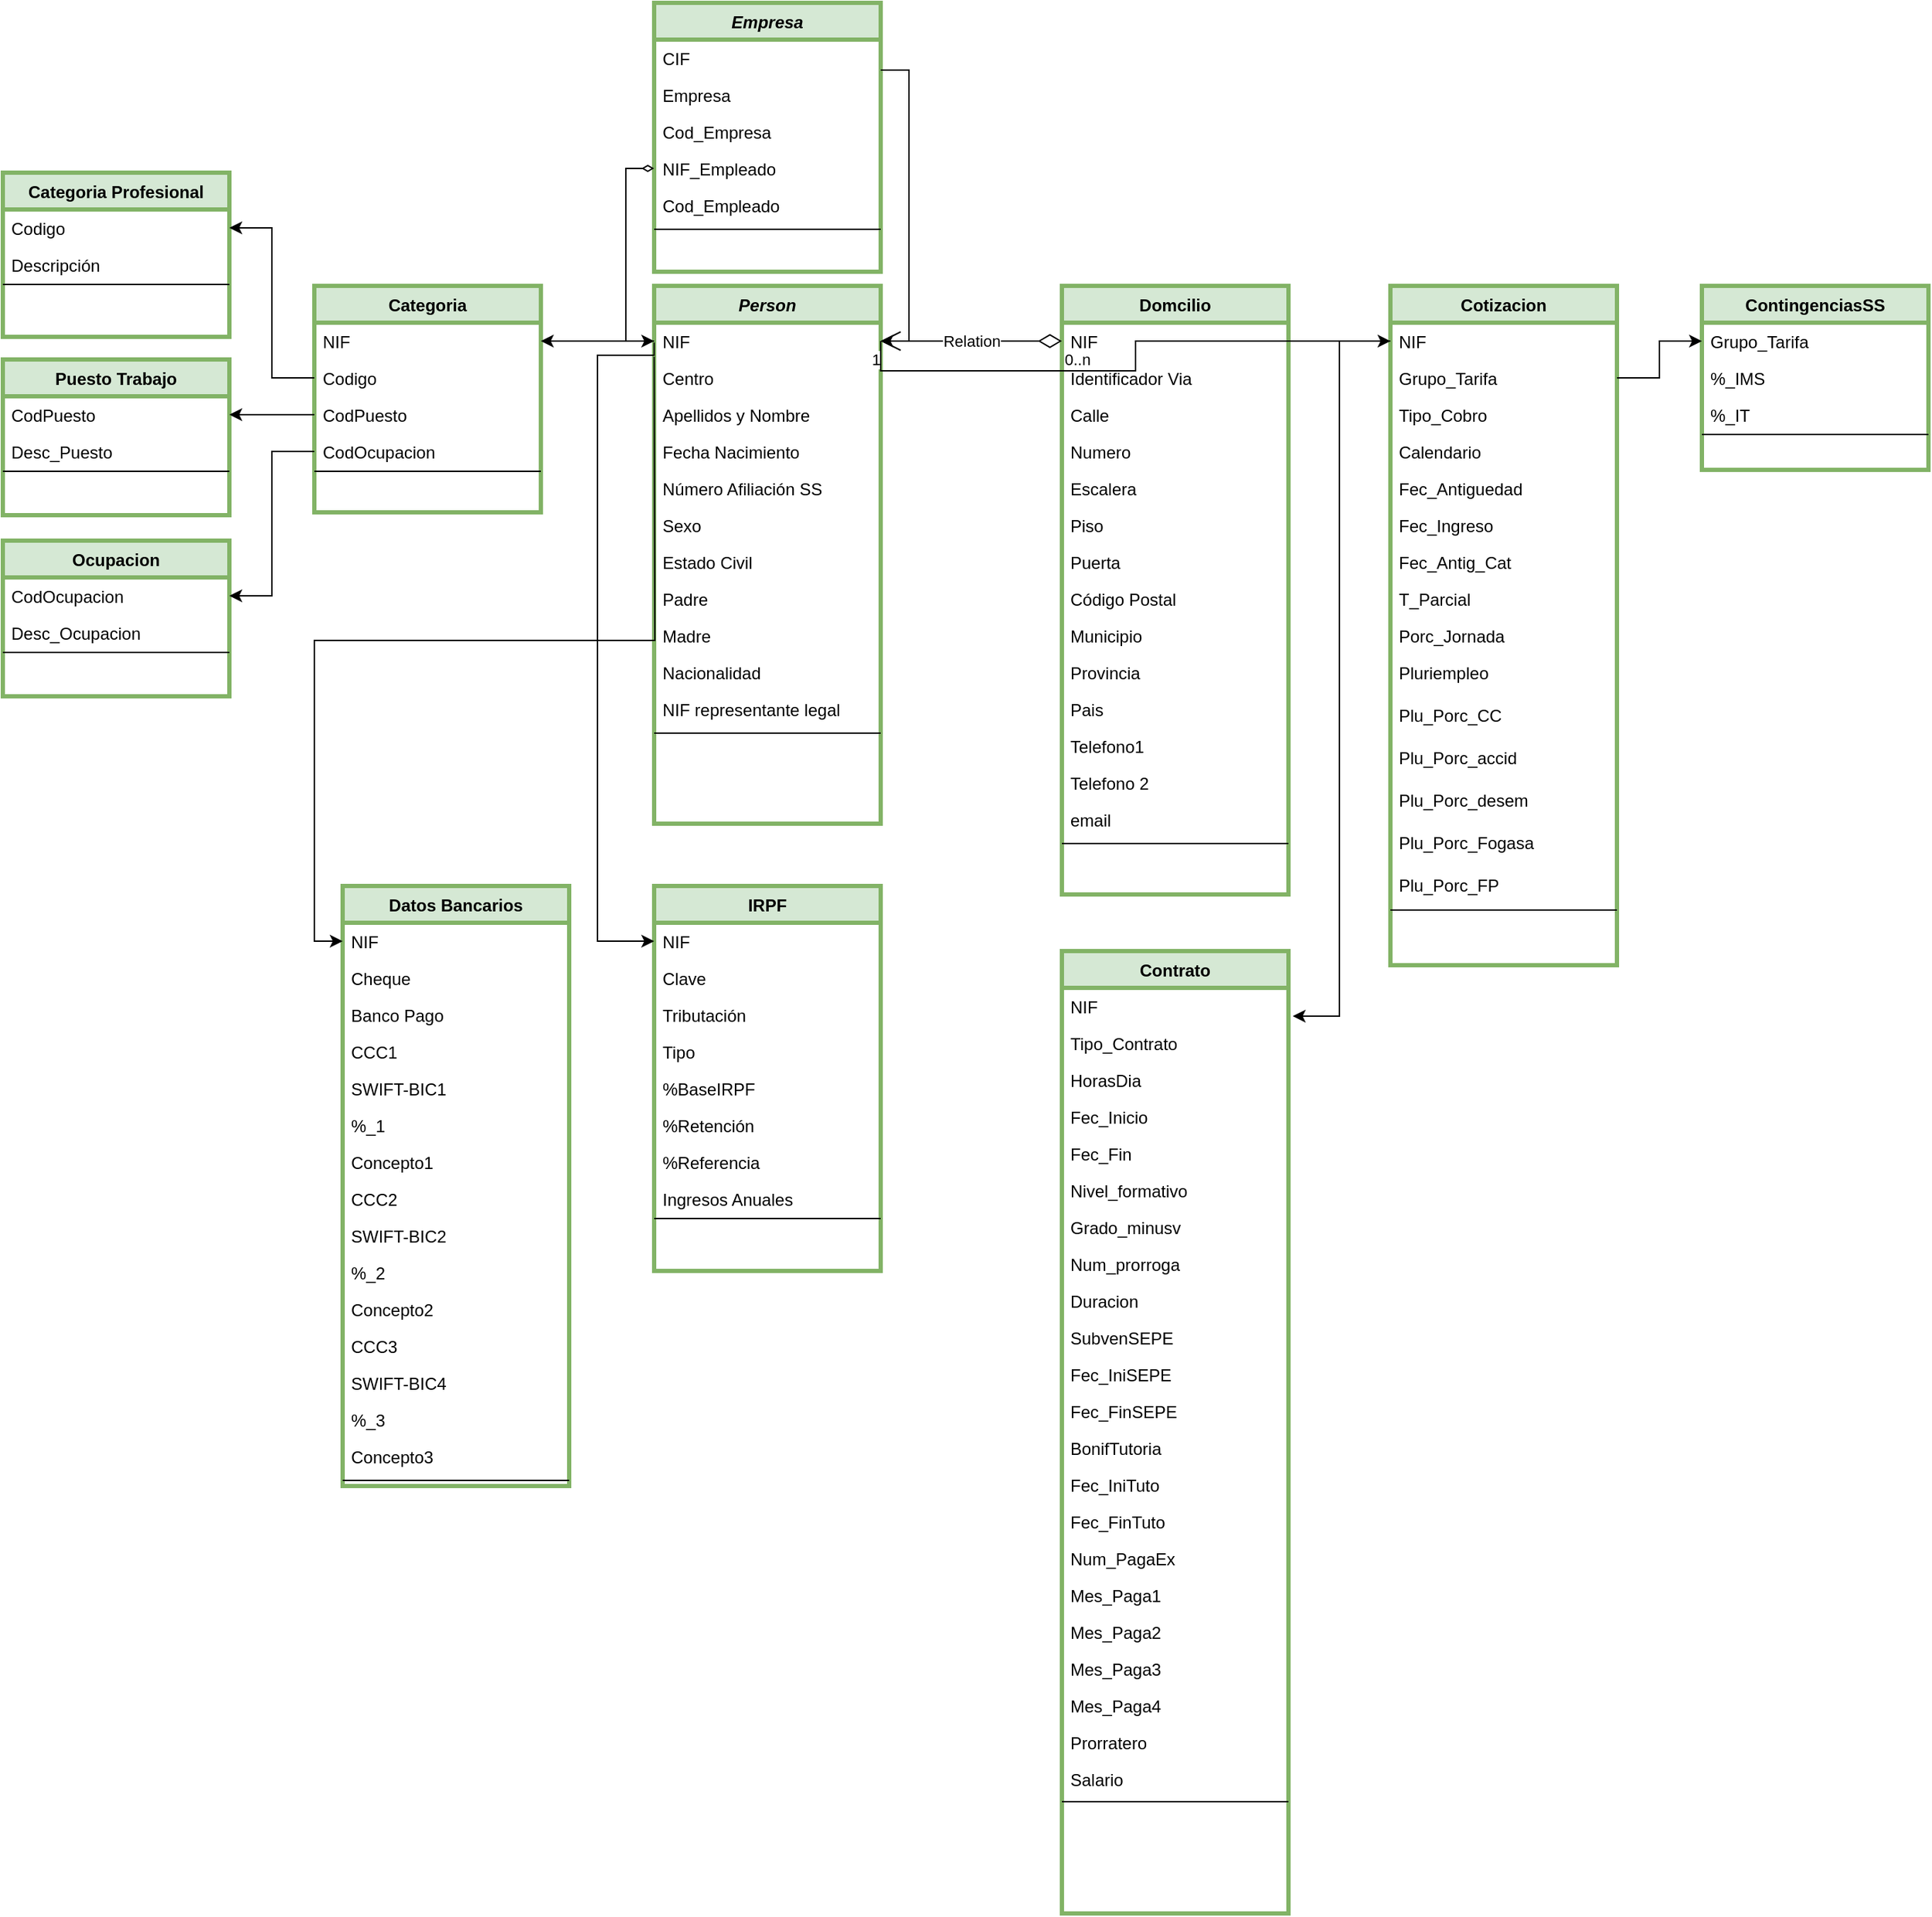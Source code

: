 <mxfile version="16.5.1" type="device"><diagram id="C5RBs43oDa-KdzZeNtuy" name="Page-1"><mxGraphModel dx="1929" dy="2034" grid="1" gridSize="10" guides="1" tooltips="1" connect="1" arrows="1" fold="1" page="1" pageScale="1" pageWidth="827" pageHeight="1169" math="0" shadow="0"><root><mxCell id="WIyWlLk6GJQsqaUBKTNV-0"/><mxCell id="WIyWlLk6GJQsqaUBKTNV-1" parent="WIyWlLk6GJQsqaUBKTNV-0"/><mxCell id="zkfFHV4jXpPFQw0GAbJ--0" value="Person" style="swimlane;fontStyle=3;align=center;verticalAlign=top;childLayout=stackLayout;horizontal=1;startSize=26;horizontalStack=0;resizeParent=1;resizeLast=0;collapsible=1;marginBottom=0;rounded=0;shadow=0;strokeWidth=3;fillColor=#d5e8d4;strokeColor=#82b366;" parent="WIyWlLk6GJQsqaUBKTNV-1" vertex="1"><mxGeometry x="220" y="120" width="160" height="380" as="geometry"><mxRectangle x="230" y="140" width="160" height="26" as="alternateBounds"/></mxGeometry></mxCell><mxCell id="zkfFHV4jXpPFQw0GAbJ--1" value="NIF" style="text;align=left;verticalAlign=top;spacingLeft=4;spacingRight=4;overflow=hidden;rotatable=0;points=[[0,0.5],[1,0.5]];portConstraint=eastwest;" parent="zkfFHV4jXpPFQw0GAbJ--0" vertex="1"><mxGeometry y="26" width="160" height="26" as="geometry"/></mxCell><mxCell id="zkfFHV4jXpPFQw0GAbJ--2" value="Centro" style="text;align=left;verticalAlign=top;spacingLeft=4;spacingRight=4;overflow=hidden;rotatable=0;points=[[0,0.5],[1,0.5]];portConstraint=eastwest;rounded=0;shadow=0;html=0;" parent="zkfFHV4jXpPFQw0GAbJ--0" vertex="1"><mxGeometry y="52" width="160" height="26" as="geometry"/></mxCell><mxCell id="zkfFHV4jXpPFQw0GAbJ--3" value="Apellidos y Nombre" style="text;align=left;verticalAlign=top;spacingLeft=4;spacingRight=4;overflow=hidden;rotatable=0;points=[[0,0.5],[1,0.5]];portConstraint=eastwest;rounded=0;shadow=0;html=0;" parent="zkfFHV4jXpPFQw0GAbJ--0" vertex="1"><mxGeometry y="78" width="160" height="26" as="geometry"/></mxCell><mxCell id="wiZQym8IRoF6uWYCoSFJ-3" value="Fecha Nacimiento" style="text;align=left;verticalAlign=top;spacingLeft=4;spacingRight=4;overflow=hidden;rotatable=0;points=[[0,0.5],[1,0.5]];portConstraint=eastwest;rounded=0;shadow=0;html=0;" parent="zkfFHV4jXpPFQw0GAbJ--0" vertex="1"><mxGeometry y="104" width="160" height="26" as="geometry"/></mxCell><mxCell id="wiZQym8IRoF6uWYCoSFJ-2" value="Número Afiliación SS" style="text;align=left;verticalAlign=top;spacingLeft=4;spacingRight=4;overflow=hidden;rotatable=0;points=[[0,0.5],[1,0.5]];portConstraint=eastwest;rounded=0;shadow=0;html=0;" parent="zkfFHV4jXpPFQw0GAbJ--0" vertex="1"><mxGeometry y="130" width="160" height="26" as="geometry"/></mxCell><mxCell id="wiZQym8IRoF6uWYCoSFJ-1" value="Sexo" style="text;align=left;verticalAlign=top;spacingLeft=4;spacingRight=4;overflow=hidden;rotatable=0;points=[[0,0.5],[1,0.5]];portConstraint=eastwest;" parent="zkfFHV4jXpPFQw0GAbJ--0" vertex="1"><mxGeometry y="156" width="160" height="26" as="geometry"/></mxCell><mxCell id="wiZQym8IRoF6uWYCoSFJ-0" value="Estado Civil" style="text;align=left;verticalAlign=top;spacingLeft=4;spacingRight=4;overflow=hidden;rotatable=0;points=[[0,0.5],[1,0.5]];portConstraint=eastwest;" parent="zkfFHV4jXpPFQw0GAbJ--0" vertex="1"><mxGeometry y="182" width="160" height="26" as="geometry"/></mxCell><mxCell id="zkfFHV4jXpPFQw0GAbJ--5" value="Padre" style="text;align=left;verticalAlign=top;spacingLeft=4;spacingRight=4;overflow=hidden;rotatable=0;points=[[0,0.5],[1,0.5]];portConstraint=eastwest;" parent="zkfFHV4jXpPFQw0GAbJ--0" vertex="1"><mxGeometry y="208" width="160" height="26" as="geometry"/></mxCell><mxCell id="wiZQym8IRoF6uWYCoSFJ-4" value="Madre" style="text;align=left;verticalAlign=top;spacingLeft=4;spacingRight=4;overflow=hidden;rotatable=0;points=[[0,0.5],[1,0.5]];portConstraint=eastwest;" parent="zkfFHV4jXpPFQw0GAbJ--0" vertex="1"><mxGeometry y="234" width="160" height="26" as="geometry"/></mxCell><mxCell id="wiZQym8IRoF6uWYCoSFJ-5" value="Nacionalidad" style="text;align=left;verticalAlign=top;spacingLeft=4;spacingRight=4;overflow=hidden;rotatable=0;points=[[0,0.5],[1,0.5]];portConstraint=eastwest;" parent="zkfFHV4jXpPFQw0GAbJ--0" vertex="1"><mxGeometry y="260" width="160" height="26" as="geometry"/></mxCell><mxCell id="wiZQym8IRoF6uWYCoSFJ-6" value="NIF representante legal" style="text;align=left;verticalAlign=top;spacingLeft=4;spacingRight=4;overflow=hidden;rotatable=0;points=[[0,0.5],[1,0.5]];portConstraint=eastwest;" parent="zkfFHV4jXpPFQw0GAbJ--0" vertex="1"><mxGeometry y="286" width="160" height="26" as="geometry"/></mxCell><mxCell id="zkfFHV4jXpPFQw0GAbJ--4" value="" style="line;html=1;strokeWidth=1;align=left;verticalAlign=bottom;spacingTop=-1;spacingLeft=3;spacingRight=3;rotatable=0;labelPosition=right;points=[];portConstraint=eastwest;labelBackgroundColor=default;flipV=0;flipH=0;" parent="zkfFHV4jXpPFQw0GAbJ--0" vertex="1"><mxGeometry y="312" width="160" height="8" as="geometry"/></mxCell><mxCell id="zkfFHV4jXpPFQw0GAbJ--6" value="Datos Bancarios" style="swimlane;fontStyle=1;align=center;verticalAlign=top;childLayout=stackLayout;horizontal=1;startSize=26;horizontalStack=0;resizeParent=1;resizeLast=0;collapsible=1;marginBottom=0;rounded=0;shadow=0;strokeWidth=3;fillColor=#d5e8d4;strokeColor=#82b366;" parent="WIyWlLk6GJQsqaUBKTNV-1" vertex="1"><mxGeometry y="544" width="160" height="424" as="geometry"><mxRectangle x="130" y="380" width="160" height="26" as="alternateBounds"/></mxGeometry></mxCell><mxCell id="zkfFHV4jXpPFQw0GAbJ--7" value="NIF" style="text;align=left;verticalAlign=top;spacingLeft=4;spacingRight=4;overflow=hidden;rotatable=0;points=[[0,0.5],[1,0.5]];portConstraint=eastwest;" parent="zkfFHV4jXpPFQw0GAbJ--6" vertex="1"><mxGeometry y="26" width="160" height="26" as="geometry"/></mxCell><mxCell id="wiZQym8IRoF6uWYCoSFJ-21" value="Cheque" style="text;align=left;verticalAlign=top;spacingLeft=4;spacingRight=4;overflow=hidden;rotatable=0;points=[[0,0.5],[1,0.5]];portConstraint=eastwest;rounded=0;shadow=0;html=0;" parent="zkfFHV4jXpPFQw0GAbJ--6" vertex="1"><mxGeometry y="52" width="160" height="26" as="geometry"/></mxCell><mxCell id="wiZQym8IRoF6uWYCoSFJ-24" value="Banco Pago" style="text;align=left;verticalAlign=top;spacingLeft=4;spacingRight=4;overflow=hidden;rotatable=0;points=[[0,0.5],[1,0.5]];portConstraint=eastwest;rounded=0;shadow=0;html=0;" parent="zkfFHV4jXpPFQw0GAbJ--6" vertex="1"><mxGeometry y="78" width="160" height="26" as="geometry"/></mxCell><mxCell id="wiZQym8IRoF6uWYCoSFJ-23" value="CCC1" style="text;align=left;verticalAlign=top;spacingLeft=4;spacingRight=4;overflow=hidden;rotatable=0;points=[[0,0.5],[1,0.5]];portConstraint=eastwest;rounded=0;shadow=0;html=0;" parent="zkfFHV4jXpPFQw0GAbJ--6" vertex="1"><mxGeometry y="104" width="160" height="26" as="geometry"/></mxCell><mxCell id="5j0ex6JZNGX5vcFCCerL-10" value="SWIFT-BIC1" style="text;align=left;verticalAlign=top;spacingLeft=4;spacingRight=4;overflow=hidden;rotatable=0;points=[[0,0.5],[1,0.5]];portConstraint=eastwest;rounded=0;shadow=0;html=0;" parent="zkfFHV4jXpPFQw0GAbJ--6" vertex="1"><mxGeometry y="130" width="160" height="26" as="geometry"/></mxCell><mxCell id="wiZQym8IRoF6uWYCoSFJ-29" value="%_1" style="text;align=left;verticalAlign=top;spacingLeft=4;spacingRight=4;overflow=hidden;rotatable=0;points=[[0,0.5],[1,0.5]];portConstraint=eastwest;rounded=0;shadow=0;html=0;" parent="zkfFHV4jXpPFQw0GAbJ--6" vertex="1"><mxGeometry y="156" width="160" height="26" as="geometry"/></mxCell><mxCell id="wiZQym8IRoF6uWYCoSFJ-22" value="Concepto1" style="text;align=left;verticalAlign=top;spacingLeft=4;spacingRight=4;overflow=hidden;rotatable=0;points=[[0,0.5],[1,0.5]];portConstraint=eastwest;rounded=0;shadow=0;html=0;" parent="zkfFHV4jXpPFQw0GAbJ--6" vertex="1"><mxGeometry y="182" width="160" height="26" as="geometry"/></mxCell><mxCell id="wiZQym8IRoF6uWYCoSFJ-25" value="CCC2" style="text;align=left;verticalAlign=top;spacingLeft=4;spacingRight=4;overflow=hidden;rotatable=0;points=[[0,0.5],[1,0.5]];portConstraint=eastwest;rounded=0;shadow=0;html=0;" parent="zkfFHV4jXpPFQw0GAbJ--6" vertex="1"><mxGeometry y="208" width="160" height="26" as="geometry"/></mxCell><mxCell id="5j0ex6JZNGX5vcFCCerL-11" value="SWIFT-BIC2" style="text;align=left;verticalAlign=top;spacingLeft=4;spacingRight=4;overflow=hidden;rotatable=0;points=[[0,0.5],[1,0.5]];portConstraint=eastwest;rounded=0;shadow=0;html=0;" parent="zkfFHV4jXpPFQw0GAbJ--6" vertex="1"><mxGeometry y="234" width="160" height="26" as="geometry"/></mxCell><mxCell id="wiZQym8IRoF6uWYCoSFJ-30" value="%_2" style="text;align=left;verticalAlign=top;spacingLeft=4;spacingRight=4;overflow=hidden;rotatable=0;points=[[0,0.5],[1,0.5]];portConstraint=eastwest;rounded=0;shadow=0;html=0;" parent="zkfFHV4jXpPFQw0GAbJ--6" vertex="1"><mxGeometry y="260" width="160" height="26" as="geometry"/></mxCell><mxCell id="wiZQym8IRoF6uWYCoSFJ-27" value="Concepto2" style="text;align=left;verticalAlign=top;spacingLeft=4;spacingRight=4;overflow=hidden;rotatable=0;points=[[0,0.5],[1,0.5]];portConstraint=eastwest;rounded=0;shadow=0;html=0;" parent="zkfFHV4jXpPFQw0GAbJ--6" vertex="1"><mxGeometry y="286" width="160" height="26" as="geometry"/></mxCell><mxCell id="wiZQym8IRoF6uWYCoSFJ-26" value="CCC3" style="text;align=left;verticalAlign=top;spacingLeft=4;spacingRight=4;overflow=hidden;rotatable=0;points=[[0,0.5],[1,0.5]];portConstraint=eastwest;rounded=0;shadow=0;html=0;" parent="zkfFHV4jXpPFQw0GAbJ--6" vertex="1"><mxGeometry y="312" width="160" height="26" as="geometry"/></mxCell><mxCell id="5j0ex6JZNGX5vcFCCerL-12" value="SWIFT-BIC4" style="text;align=left;verticalAlign=top;spacingLeft=4;spacingRight=4;overflow=hidden;rotatable=0;points=[[0,0.5],[1,0.5]];portConstraint=eastwest;rounded=0;shadow=0;html=0;" parent="zkfFHV4jXpPFQw0GAbJ--6" vertex="1"><mxGeometry y="338" width="160" height="26" as="geometry"/></mxCell><mxCell id="wiZQym8IRoF6uWYCoSFJ-31" value="%_3" style="text;align=left;verticalAlign=top;spacingLeft=4;spacingRight=4;overflow=hidden;rotatable=0;points=[[0,0.5],[1,0.5]];portConstraint=eastwest;rounded=0;shadow=0;html=0;" parent="zkfFHV4jXpPFQw0GAbJ--6" vertex="1"><mxGeometry y="364" width="160" height="26" as="geometry"/></mxCell><mxCell id="zkfFHV4jXpPFQw0GAbJ--8" value="Concepto3" style="text;align=left;verticalAlign=top;spacingLeft=4;spacingRight=4;overflow=hidden;rotatable=0;points=[[0,0.5],[1,0.5]];portConstraint=eastwest;rounded=0;shadow=0;html=0;" parent="zkfFHV4jXpPFQw0GAbJ--6" vertex="1"><mxGeometry y="390" width="160" height="26" as="geometry"/></mxCell><mxCell id="zkfFHV4jXpPFQw0GAbJ--9" value="" style="line;html=1;strokeWidth=1;align=left;verticalAlign=middle;spacingTop=-1;spacingLeft=3;spacingRight=3;rotatable=0;labelPosition=right;points=[];portConstraint=eastwest;" parent="zkfFHV4jXpPFQw0GAbJ--6" vertex="1"><mxGeometry y="416" width="160" height="8" as="geometry"/></mxCell><mxCell id="zkfFHV4jXpPFQw0GAbJ--12" value="" style="endArrow=block;endSize=10;endFill=0;shadow=0;strokeWidth=1;rounded=0;edgeStyle=elbowEdgeStyle;elbow=vertical;" parent="WIyWlLk6GJQsqaUBKTNV-1" target="zkfFHV4jXpPFQw0GAbJ--0" edge="1"><mxGeometry width="160" relative="1" as="geometry"><mxPoint x="220" y="170" as="sourcePoint"/><mxPoint x="200" y="203" as="targetPoint"/></mxGeometry></mxCell><mxCell id="zkfFHV4jXpPFQw0GAbJ--13" value="IRPF" style="swimlane;fontStyle=1;align=center;verticalAlign=top;childLayout=stackLayout;horizontal=1;startSize=26;horizontalStack=0;resizeParent=1;resizeLast=0;collapsible=1;marginBottom=0;rounded=0;shadow=0;strokeWidth=3;fillColor=#d5e8d4;strokeColor=#82b366;" parent="WIyWlLk6GJQsqaUBKTNV-1" vertex="1"><mxGeometry x="220" y="544" width="160" height="272" as="geometry"><mxRectangle x="340" y="380" width="170" height="26" as="alternateBounds"/></mxGeometry></mxCell><mxCell id="zkfFHV4jXpPFQw0GAbJ--14" value="NIF&#10;" style="text;align=left;verticalAlign=top;spacingLeft=4;spacingRight=4;overflow=hidden;rotatable=0;points=[[0,0.5],[1,0.5]];portConstraint=eastwest;" parent="zkfFHV4jXpPFQw0GAbJ--13" vertex="1"><mxGeometry y="26" width="160" height="26" as="geometry"/></mxCell><mxCell id="wiZQym8IRoF6uWYCoSFJ-35" value="Clave" style="text;align=left;verticalAlign=top;spacingLeft=4;spacingRight=4;overflow=hidden;rotatable=0;points=[[0,0.5],[1,0.5]];portConstraint=eastwest;" parent="zkfFHV4jXpPFQw0GAbJ--13" vertex="1"><mxGeometry y="52" width="160" height="26" as="geometry"/></mxCell><mxCell id="wiZQym8IRoF6uWYCoSFJ-34" value="Tributación" style="text;align=left;verticalAlign=top;spacingLeft=4;spacingRight=4;overflow=hidden;rotatable=0;points=[[0,0.5],[1,0.5]];portConstraint=eastwest;" parent="zkfFHV4jXpPFQw0GAbJ--13" vertex="1"><mxGeometry y="78" width="160" height="26" as="geometry"/></mxCell><mxCell id="wiZQym8IRoF6uWYCoSFJ-33" value="Tipo" style="text;align=left;verticalAlign=top;spacingLeft=4;spacingRight=4;overflow=hidden;rotatable=0;points=[[0,0.5],[1,0.5]];portConstraint=eastwest;" parent="zkfFHV4jXpPFQw0GAbJ--13" vertex="1"><mxGeometry y="104" width="160" height="26" as="geometry"/></mxCell><mxCell id="wiZQym8IRoF6uWYCoSFJ-32" value="%BaseIRPF" style="text;align=left;verticalAlign=top;spacingLeft=4;spacingRight=4;overflow=hidden;rotatable=0;points=[[0,0.5],[1,0.5]];portConstraint=eastwest;" parent="zkfFHV4jXpPFQw0GAbJ--13" vertex="1"><mxGeometry y="130" width="160" height="26" as="geometry"/></mxCell><mxCell id="wiZQym8IRoF6uWYCoSFJ-36" value="%Retención" style="text;align=left;verticalAlign=top;spacingLeft=4;spacingRight=4;overflow=hidden;rotatable=0;points=[[0,0.5],[1,0.5]];portConstraint=eastwest;" parent="zkfFHV4jXpPFQw0GAbJ--13" vertex="1"><mxGeometry y="156" width="160" height="26" as="geometry"/></mxCell><mxCell id="wiZQym8IRoF6uWYCoSFJ-37" value="%Referencia" style="text;align=left;verticalAlign=top;spacingLeft=4;spacingRight=4;overflow=hidden;rotatable=0;points=[[0,0.5],[1,0.5]];portConstraint=eastwest;" parent="zkfFHV4jXpPFQw0GAbJ--13" vertex="1"><mxGeometry y="182" width="160" height="26" as="geometry"/></mxCell><mxCell id="wiZQym8IRoF6uWYCoSFJ-38" value="Ingresos Anuales" style="text;align=left;verticalAlign=top;spacingLeft=4;spacingRight=4;overflow=hidden;rotatable=0;points=[[0,0.5],[1,0.5]];portConstraint=eastwest;" parent="zkfFHV4jXpPFQw0GAbJ--13" vertex="1"><mxGeometry y="208" width="160" height="26" as="geometry"/></mxCell><mxCell id="zkfFHV4jXpPFQw0GAbJ--15" value="" style="line;html=1;strokeWidth=1;align=left;verticalAlign=middle;spacingTop=-1;spacingLeft=3;spacingRight=3;rotatable=0;labelPosition=right;points=[];portConstraint=eastwest;" parent="zkfFHV4jXpPFQw0GAbJ--13" vertex="1"><mxGeometry y="234" width="160" height="2" as="geometry"/></mxCell><mxCell id="zkfFHV4jXpPFQw0GAbJ--17" value="Domcilio" style="swimlane;fontStyle=1;align=center;verticalAlign=top;childLayout=stackLayout;horizontal=1;startSize=26;horizontalStack=0;resizeParent=1;resizeLast=0;collapsible=1;marginBottom=0;rounded=0;shadow=0;strokeWidth=3;fillColor=#d5e8d4;strokeColor=#82b366;" parent="WIyWlLk6GJQsqaUBKTNV-1" vertex="1"><mxGeometry x="508" y="120" width="160" height="430" as="geometry"><mxRectangle x="550" y="140" width="160" height="26" as="alternateBounds"/></mxGeometry></mxCell><mxCell id="zkfFHV4jXpPFQw0GAbJ--19" value="NIF" style="text;align=left;verticalAlign=top;spacingLeft=4;spacingRight=4;overflow=hidden;rotatable=0;points=[[0,0.5],[1,0.5]];portConstraint=eastwest;rounded=0;shadow=0;html=0;" parent="zkfFHV4jXpPFQw0GAbJ--17" vertex="1"><mxGeometry y="26" width="160" height="26" as="geometry"/></mxCell><mxCell id="zkfFHV4jXpPFQw0GAbJ--20" value="Identificador Via" style="text;align=left;verticalAlign=top;spacingLeft=4;spacingRight=4;overflow=hidden;rotatable=0;points=[[0,0.5],[1,0.5]];portConstraint=eastwest;rounded=0;shadow=0;html=0;" parent="zkfFHV4jXpPFQw0GAbJ--17" vertex="1"><mxGeometry y="52" width="160" height="26" as="geometry"/></mxCell><mxCell id="wiZQym8IRoF6uWYCoSFJ-11" value="Calle" style="text;align=left;verticalAlign=top;spacingLeft=4;spacingRight=4;overflow=hidden;rotatable=0;points=[[0,0.5],[1,0.5]];portConstraint=eastwest;rounded=0;shadow=0;html=0;" parent="zkfFHV4jXpPFQw0GAbJ--17" vertex="1"><mxGeometry y="78" width="160" height="26" as="geometry"/></mxCell><mxCell id="zkfFHV4jXpPFQw0GAbJ--21" value="Numero" style="text;align=left;verticalAlign=top;spacingLeft=4;spacingRight=4;overflow=hidden;rotatable=0;points=[[0,0.5],[1,0.5]];portConstraint=eastwest;rounded=0;shadow=0;html=0;" parent="zkfFHV4jXpPFQw0GAbJ--17" vertex="1"><mxGeometry y="104" width="160" height="26" as="geometry"/></mxCell><mxCell id="zkfFHV4jXpPFQw0GAbJ--22" value="Escalera" style="text;align=left;verticalAlign=top;spacingLeft=4;spacingRight=4;overflow=hidden;rotatable=0;points=[[0,0.5],[1,0.5]];portConstraint=eastwest;rounded=0;shadow=0;html=0;" parent="zkfFHV4jXpPFQw0GAbJ--17" vertex="1"><mxGeometry y="130" width="160" height="26" as="geometry"/></mxCell><mxCell id="wiZQym8IRoF6uWYCoSFJ-7" value="Piso" style="text;align=left;verticalAlign=top;spacingLeft=4;spacingRight=4;overflow=hidden;rotatable=0;points=[[0,0.5],[1,0.5]];portConstraint=eastwest;rounded=0;shadow=0;html=0;" parent="zkfFHV4jXpPFQw0GAbJ--17" vertex="1"><mxGeometry y="156" width="160" height="26" as="geometry"/></mxCell><mxCell id="wiZQym8IRoF6uWYCoSFJ-8" value="Puerta" style="text;align=left;verticalAlign=top;spacingLeft=4;spacingRight=4;overflow=hidden;rotatable=0;points=[[0,0.5],[1,0.5]];portConstraint=eastwest;rounded=0;shadow=0;html=0;" parent="zkfFHV4jXpPFQw0GAbJ--17" vertex="1"><mxGeometry y="182" width="160" height="26" as="geometry"/></mxCell><mxCell id="wiZQym8IRoF6uWYCoSFJ-10" value="Código Postal" style="text;align=left;verticalAlign=top;spacingLeft=4;spacingRight=4;overflow=hidden;rotatable=0;points=[[0,0.5],[1,0.5]];portConstraint=eastwest;rounded=0;shadow=0;html=0;" parent="zkfFHV4jXpPFQw0GAbJ--17" vertex="1"><mxGeometry y="208" width="160" height="26" as="geometry"/></mxCell><mxCell id="wiZQym8IRoF6uWYCoSFJ-9" value="Municipio" style="text;align=left;verticalAlign=top;spacingLeft=4;spacingRight=4;overflow=hidden;rotatable=0;points=[[0,0.5],[1,0.5]];portConstraint=eastwest;rounded=0;shadow=0;html=0;" parent="zkfFHV4jXpPFQw0GAbJ--17" vertex="1"><mxGeometry y="234" width="160" height="26" as="geometry"/></mxCell><mxCell id="wiZQym8IRoF6uWYCoSFJ-12" value="Provincia" style="text;align=left;verticalAlign=top;spacingLeft=4;spacingRight=4;overflow=hidden;rotatable=0;points=[[0,0.5],[1,0.5]];portConstraint=eastwest;rounded=0;shadow=0;html=0;" parent="zkfFHV4jXpPFQw0GAbJ--17" vertex="1"><mxGeometry y="260" width="160" height="26" as="geometry"/></mxCell><mxCell id="wiZQym8IRoF6uWYCoSFJ-13" value="Pais" style="text;align=left;verticalAlign=top;spacingLeft=4;spacingRight=4;overflow=hidden;rotatable=0;points=[[0,0.5],[1,0.5]];portConstraint=eastwest;rounded=0;shadow=0;html=0;" parent="zkfFHV4jXpPFQw0GAbJ--17" vertex="1"><mxGeometry y="286" width="160" height="26" as="geometry"/></mxCell><mxCell id="wiZQym8IRoF6uWYCoSFJ-15" value="Telefono1    " style="text;align=left;verticalAlign=top;spacingLeft=4;spacingRight=4;overflow=hidden;rotatable=0;points=[[0,0.5],[1,0.5]];portConstraint=eastwest;rounded=0;shadow=0;html=0;" parent="zkfFHV4jXpPFQw0GAbJ--17" vertex="1"><mxGeometry y="312" width="160" height="26" as="geometry"/></mxCell><mxCell id="wiZQym8IRoF6uWYCoSFJ-14" value="Telefono 2" style="text;align=left;verticalAlign=top;spacingLeft=4;spacingRight=4;overflow=hidden;rotatable=0;points=[[0,0.5],[1,0.5]];portConstraint=eastwest;rounded=0;shadow=0;html=0;" parent="zkfFHV4jXpPFQw0GAbJ--17" vertex="1"><mxGeometry y="338" width="160" height="26" as="geometry"/></mxCell><mxCell id="wiZQym8IRoF6uWYCoSFJ-16" value="email" style="text;align=left;verticalAlign=top;spacingLeft=4;spacingRight=4;overflow=hidden;rotatable=0;points=[[0,0.5],[1,0.5]];portConstraint=eastwest;rounded=0;shadow=0;html=0;" parent="zkfFHV4jXpPFQw0GAbJ--17" vertex="1"><mxGeometry y="364" width="160" height="26" as="geometry"/></mxCell><mxCell id="zkfFHV4jXpPFQw0GAbJ--23" value="" style="line;html=1;strokeWidth=1;align=left;verticalAlign=middle;spacingTop=-1;spacingLeft=3;spacingRight=3;rotatable=0;labelPosition=right;points=[];portConstraint=eastwest;" parent="zkfFHV4jXpPFQw0GAbJ--17" vertex="1"><mxGeometry y="390" width="160" height="8" as="geometry"/></mxCell><mxCell id="wiZQym8IRoF6uWYCoSFJ-17" value="Relation" style="endArrow=open;html=1;endSize=12;startArrow=diamondThin;startSize=14;startFill=0;edgeStyle=orthogonalEdgeStyle;rounded=0;exitX=0;exitY=0.5;exitDx=0;exitDy=0;entryX=1;entryY=0.5;entryDx=0;entryDy=0;" parent="WIyWlLk6GJQsqaUBKTNV-1" source="zkfFHV4jXpPFQw0GAbJ--19" target="zkfFHV4jXpPFQw0GAbJ--1" edge="1"><mxGeometry relative="1" as="geometry"><mxPoint x="330" y="390" as="sourcePoint"/><mxPoint x="490" y="390" as="targetPoint"/></mxGeometry></mxCell><mxCell id="wiZQym8IRoF6uWYCoSFJ-18" value="0..n" style="edgeLabel;resizable=0;html=1;align=left;verticalAlign=top;labelBackgroundColor=default;strokeWidth=3;" parent="wiZQym8IRoF6uWYCoSFJ-17" connectable="0" vertex="1"><mxGeometry x="-1" relative="1" as="geometry"/></mxCell><mxCell id="wiZQym8IRoF6uWYCoSFJ-19" value="1" style="edgeLabel;resizable=0;html=1;align=right;verticalAlign=top;labelBackgroundColor=default;strokeWidth=3;" parent="wiZQym8IRoF6uWYCoSFJ-17" connectable="0" vertex="1"><mxGeometry x="1" relative="1" as="geometry"/></mxCell><mxCell id="wiZQym8IRoF6uWYCoSFJ-20" value="" style="edgeStyle=orthogonalEdgeStyle;rounded=0;orthogonalLoop=1;jettySize=auto;html=1;entryX=0;entryY=0.5;entryDx=0;entryDy=0;" parent="WIyWlLk6GJQsqaUBKTNV-1" target="zkfFHV4jXpPFQw0GAbJ--7" edge="1"><mxGeometry relative="1" as="geometry"><mxPoint x="220" y="170" as="sourcePoint"/></mxGeometry></mxCell><mxCell id="wiZQym8IRoF6uWYCoSFJ-39" value="Categoria" style="swimlane;fontStyle=1;align=center;verticalAlign=top;childLayout=stackLayout;horizontal=1;startSize=26;horizontalStack=0;resizeParent=1;resizeLast=0;collapsible=1;marginBottom=0;rounded=0;shadow=0;strokeWidth=3;fillColor=#d5e8d4;strokeColor=#82b366;" parent="WIyWlLk6GJQsqaUBKTNV-1" vertex="1"><mxGeometry x="-20" y="120" width="160" height="160" as="geometry"><mxRectangle x="340" y="380" width="170" height="26" as="alternateBounds"/></mxGeometry></mxCell><mxCell id="wiZQym8IRoF6uWYCoSFJ-40" value="NIF&#10;" style="text;align=left;verticalAlign=top;spacingLeft=4;spacingRight=4;overflow=hidden;rotatable=0;points=[[0,0.5],[1,0.5]];portConstraint=eastwest;" parent="wiZQym8IRoF6uWYCoSFJ-39" vertex="1"><mxGeometry y="26" width="160" height="26" as="geometry"/></mxCell><mxCell id="wiZQym8IRoF6uWYCoSFJ-41" value="Codigo" style="text;align=left;verticalAlign=top;spacingLeft=4;spacingRight=4;overflow=hidden;rotatable=0;points=[[0,0.5],[1,0.5]];portConstraint=eastwest;" parent="wiZQym8IRoF6uWYCoSFJ-39" vertex="1"><mxGeometry y="52" width="160" height="26" as="geometry"/></mxCell><mxCell id="wiZQym8IRoF6uWYCoSFJ-44" value="CodPuesto" style="text;align=left;verticalAlign=top;spacingLeft=4;spacingRight=4;overflow=hidden;rotatable=0;points=[[0,0.5],[1,0.5]];portConstraint=eastwest;" parent="wiZQym8IRoF6uWYCoSFJ-39" vertex="1"><mxGeometry y="78" width="160" height="26" as="geometry"/></mxCell><mxCell id="wiZQym8IRoF6uWYCoSFJ-46" value="CodOcupacion" style="text;align=left;verticalAlign=top;spacingLeft=4;spacingRight=4;overflow=hidden;rotatable=0;points=[[0,0.5],[1,0.5]];portConstraint=eastwest;" parent="wiZQym8IRoF6uWYCoSFJ-39" vertex="1"><mxGeometry y="104" width="160" height="26" as="geometry"/></mxCell><mxCell id="wiZQym8IRoF6uWYCoSFJ-48" value="" style="line;html=1;strokeWidth=1;align=left;verticalAlign=middle;spacingTop=-1;spacingLeft=3;spacingRight=3;rotatable=0;labelPosition=right;points=[];portConstraint=eastwest;" parent="wiZQym8IRoF6uWYCoSFJ-39" vertex="1"><mxGeometry y="130" width="160" height="2" as="geometry"/></mxCell><mxCell id="wiZQym8IRoF6uWYCoSFJ-49" value="" style="edgeStyle=orthogonalEdgeStyle;rounded=0;orthogonalLoop=1;jettySize=auto;html=1;entryX=1;entryY=0.5;entryDx=0;entryDy=0;exitX=0;exitY=0.5;exitDx=0;exitDy=0;" parent="WIyWlLk6GJQsqaUBKTNV-1" source="zkfFHV4jXpPFQw0GAbJ--1" target="wiZQym8IRoF6uWYCoSFJ-40" edge="1"><mxGeometry relative="1" as="geometry"><mxPoint x="480" y="657" as="sourcePoint"/><mxPoint x="330" y="667" as="targetPoint"/><Array as="points"><mxPoint x="170" y="159"/><mxPoint x="170" y="159"/></Array></mxGeometry></mxCell><mxCell id="wiZQym8IRoF6uWYCoSFJ-50" value="" style="edgeStyle=orthogonalEdgeStyle;rounded=0;orthogonalLoop=1;jettySize=auto;html=1;entryX=0;entryY=0.5;entryDx=0;entryDy=0;" parent="WIyWlLk6GJQsqaUBKTNV-1" target="zkfFHV4jXpPFQw0GAbJ--14" edge="1"><mxGeometry relative="1" as="geometry"><mxPoint x="220" y="160" as="sourcePoint"/><mxPoint x="150" y="169" as="targetPoint"/><Array as="points"><mxPoint x="220" y="169"/><mxPoint x="180" y="169"/><mxPoint x="180" y="583"/></Array></mxGeometry></mxCell><mxCell id="5j0ex6JZNGX5vcFCCerL-0" value="Cotizacion" style="swimlane;fontStyle=1;align=center;verticalAlign=top;childLayout=stackLayout;horizontal=1;startSize=26;horizontalStack=0;resizeParent=1;resizeLast=0;collapsible=1;marginBottom=0;rounded=0;shadow=0;strokeWidth=3;fillColor=#d5e8d4;strokeColor=#82b366;" parent="WIyWlLk6GJQsqaUBKTNV-1" vertex="1"><mxGeometry x="740" y="120" width="160" height="480" as="geometry"><mxRectangle x="340" y="380" width="170" height="26" as="alternateBounds"/></mxGeometry></mxCell><mxCell id="5j0ex6JZNGX5vcFCCerL-1" value="NIF&#10;" style="text;align=left;verticalAlign=top;spacingLeft=4;spacingRight=4;overflow=hidden;rotatable=0;points=[[0,0.5],[1,0.5]];portConstraint=eastwest;" parent="5j0ex6JZNGX5vcFCCerL-0" vertex="1"><mxGeometry y="26" width="160" height="26" as="geometry"/></mxCell><mxCell id="5j0ex6JZNGX5vcFCCerL-2" value="Grupo_Tarifa" style="text;align=left;verticalAlign=top;spacingLeft=4;spacingRight=4;overflow=hidden;rotatable=0;points=[[0,0.5],[1,0.5]];portConstraint=eastwest;" parent="5j0ex6JZNGX5vcFCCerL-0" vertex="1"><mxGeometry y="52" width="160" height="26" as="geometry"/></mxCell><mxCell id="5j0ex6JZNGX5vcFCCerL-3" value="Tipo_Cobro" style="text;align=left;verticalAlign=top;spacingLeft=4;spacingRight=4;overflow=hidden;rotatable=0;points=[[0,0.5],[1,0.5]];portConstraint=eastwest;" parent="5j0ex6JZNGX5vcFCCerL-0" vertex="1"><mxGeometry y="78" width="160" height="26" as="geometry"/></mxCell><mxCell id="5j0ex6JZNGX5vcFCCerL-4" value="Calendario" style="text;align=left;verticalAlign=top;spacingLeft=4;spacingRight=4;overflow=hidden;rotatable=0;points=[[0,0.5],[1,0.5]];portConstraint=eastwest;" parent="5j0ex6JZNGX5vcFCCerL-0" vertex="1"><mxGeometry y="104" width="160" height="26" as="geometry"/></mxCell><mxCell id="5j0ex6JZNGX5vcFCCerL-47" value="Fec_Antiguedad" style="text;align=left;verticalAlign=top;spacingLeft=4;spacingRight=4;overflow=hidden;rotatable=0;points=[[0,0.5],[1,0.5]];portConstraint=eastwest;" parent="5j0ex6JZNGX5vcFCCerL-0" vertex="1"><mxGeometry y="130" width="160" height="26" as="geometry"/></mxCell><mxCell id="5j0ex6JZNGX5vcFCCerL-49" value="Fec_Ingreso" style="text;align=left;verticalAlign=top;spacingLeft=4;spacingRight=4;overflow=hidden;rotatable=0;points=[[0,0.5],[1,0.5]];portConstraint=eastwest;" parent="5j0ex6JZNGX5vcFCCerL-0" vertex="1"><mxGeometry y="156" width="160" height="26" as="geometry"/></mxCell><mxCell id="5j0ex6JZNGX5vcFCCerL-50" value="Fec_Antig_Cat" style="text;align=left;verticalAlign=top;spacingLeft=4;spacingRight=4;overflow=hidden;rotatable=0;points=[[0,0.5],[1,0.5]];portConstraint=eastwest;" parent="5j0ex6JZNGX5vcFCCerL-0" vertex="1"><mxGeometry y="182" width="160" height="26" as="geometry"/></mxCell><mxCell id="5j0ex6JZNGX5vcFCCerL-51" value="T_Parcial" style="text;align=left;verticalAlign=top;spacingLeft=4;spacingRight=4;overflow=hidden;rotatable=0;points=[[0,0.5],[1,0.5]];portConstraint=eastwest;" parent="5j0ex6JZNGX5vcFCCerL-0" vertex="1"><mxGeometry y="208" width="160" height="26" as="geometry"/></mxCell><mxCell id="5j0ex6JZNGX5vcFCCerL-52" value="Porc_Jornada" style="text;align=left;verticalAlign=top;spacingLeft=4;spacingRight=4;overflow=hidden;rotatable=0;points=[[0,0.5],[1,0.5]];portConstraint=eastwest;" parent="5j0ex6JZNGX5vcFCCerL-0" vertex="1"><mxGeometry y="234" width="160" height="26" as="geometry"/></mxCell><mxCell id="5j0ex6JZNGX5vcFCCerL-53" value="Pluriempleo" style="text;align=left;verticalAlign=top;spacingLeft=4;spacingRight=4;overflow=hidden;rotatable=0;points=[[0,0.5],[1,0.5]];portConstraint=eastwest;" parent="5j0ex6JZNGX5vcFCCerL-0" vertex="1"><mxGeometry y="260" width="160" height="30" as="geometry"/></mxCell><mxCell id="5j0ex6JZNGX5vcFCCerL-66" value="Plu_Porc_CC" style="text;align=left;verticalAlign=top;spacingLeft=4;spacingRight=4;overflow=hidden;rotatable=0;points=[[0,0.5],[1,0.5]];portConstraint=eastwest;" parent="5j0ex6JZNGX5vcFCCerL-0" vertex="1"><mxGeometry y="290" width="160" height="30" as="geometry"/></mxCell><mxCell id="5j0ex6JZNGX5vcFCCerL-72" value="Plu_Porc_accid" style="text;align=left;verticalAlign=top;spacingLeft=4;spacingRight=4;overflow=hidden;rotatable=0;points=[[0,0.5],[1,0.5]];portConstraint=eastwest;" parent="5j0ex6JZNGX5vcFCCerL-0" vertex="1"><mxGeometry y="320" width="160" height="30" as="geometry"/></mxCell><mxCell id="5j0ex6JZNGX5vcFCCerL-73" value="Plu_Porc_desem" style="text;align=left;verticalAlign=top;spacingLeft=4;spacingRight=4;overflow=hidden;rotatable=0;points=[[0,0.5],[1,0.5]];portConstraint=eastwest;" parent="5j0ex6JZNGX5vcFCCerL-0" vertex="1"><mxGeometry y="350" width="160" height="30" as="geometry"/></mxCell><mxCell id="5j0ex6JZNGX5vcFCCerL-74" value="Plu_Porc_Fogasa" style="text;align=left;verticalAlign=top;spacingLeft=4;spacingRight=4;overflow=hidden;rotatable=0;points=[[0,0.5],[1,0.5]];portConstraint=eastwest;" parent="5j0ex6JZNGX5vcFCCerL-0" vertex="1"><mxGeometry y="380" width="160" height="30" as="geometry"/></mxCell><mxCell id="5j0ex6JZNGX5vcFCCerL-75" value="Plu_Porc_FP" style="text;align=left;verticalAlign=top;spacingLeft=4;spacingRight=4;overflow=hidden;rotatable=0;points=[[0,0.5],[1,0.5]];portConstraint=eastwest;" parent="5j0ex6JZNGX5vcFCCerL-0" vertex="1"><mxGeometry y="410" width="160" height="30" as="geometry"/></mxCell><mxCell id="5j0ex6JZNGX5vcFCCerL-9" value="" style="line;html=1;strokeWidth=1;align=left;verticalAlign=middle;spacingTop=-1;spacingLeft=3;spacingRight=3;rotatable=0;labelPosition=right;points=[];portConstraint=eastwest;" parent="5j0ex6JZNGX5vcFCCerL-0" vertex="1"><mxGeometry y="440" width="160" height="2" as="geometry"/></mxCell><mxCell id="5j0ex6JZNGX5vcFCCerL-13" value="Categoria Profesional" style="swimlane;fontStyle=1;align=center;verticalAlign=top;childLayout=stackLayout;horizontal=1;startSize=26;horizontalStack=0;resizeParent=1;resizeLast=0;collapsible=1;marginBottom=0;rounded=0;shadow=0;strokeWidth=3;fillColor=#d5e8d4;strokeColor=#82b366;" parent="WIyWlLk6GJQsqaUBKTNV-1" vertex="1"><mxGeometry x="-240" y="40" width="160" height="116" as="geometry"><mxRectangle x="340" y="380" width="170" height="26" as="alternateBounds"/></mxGeometry></mxCell><mxCell id="5j0ex6JZNGX5vcFCCerL-15" value="Codigo" style="text;align=left;verticalAlign=top;spacingLeft=4;spacingRight=4;overflow=hidden;rotatable=0;points=[[0,0.5],[1,0.5]];portConstraint=eastwest;" parent="5j0ex6JZNGX5vcFCCerL-13" vertex="1"><mxGeometry y="26" width="160" height="26" as="geometry"/></mxCell><mxCell id="5j0ex6JZNGX5vcFCCerL-16" value="Descripción" style="text;align=left;verticalAlign=top;spacingLeft=4;spacingRight=4;overflow=hidden;rotatable=0;points=[[0,0.5],[1,0.5]];portConstraint=eastwest;" parent="5j0ex6JZNGX5vcFCCerL-13" vertex="1"><mxGeometry y="52" width="160" height="26" as="geometry"/></mxCell><mxCell id="5j0ex6JZNGX5vcFCCerL-21" value="" style="line;html=1;strokeWidth=1;align=left;verticalAlign=middle;spacingTop=-1;spacingLeft=3;spacingRight=3;rotatable=0;labelPosition=right;points=[];portConstraint=eastwest;" parent="5j0ex6JZNGX5vcFCCerL-13" vertex="1"><mxGeometry y="78" width="160" height="2" as="geometry"/></mxCell><mxCell id="5j0ex6JZNGX5vcFCCerL-22" value="Puesto Trabajo" style="swimlane;fontStyle=1;align=center;verticalAlign=top;childLayout=stackLayout;horizontal=1;startSize=26;horizontalStack=0;resizeParent=1;resizeLast=0;collapsible=1;marginBottom=0;rounded=0;shadow=0;strokeWidth=3;fillColor=#d5e8d4;strokeColor=#82b366;" parent="WIyWlLk6GJQsqaUBKTNV-1" vertex="1"><mxGeometry x="-240" y="172" width="160" height="110" as="geometry"><mxRectangle x="340" y="380" width="170" height="26" as="alternateBounds"/></mxGeometry></mxCell><mxCell id="5j0ex6JZNGX5vcFCCerL-23" value="CodPuesto" style="text;align=left;verticalAlign=top;spacingLeft=4;spacingRight=4;overflow=hidden;rotatable=0;points=[[0,0.5],[1,0.5]];portConstraint=eastwest;" parent="5j0ex6JZNGX5vcFCCerL-22" vertex="1"><mxGeometry y="26" width="160" height="26" as="geometry"/></mxCell><mxCell id="5j0ex6JZNGX5vcFCCerL-24" value="Desc_Puesto" style="text;align=left;verticalAlign=top;spacingLeft=4;spacingRight=4;overflow=hidden;rotatable=0;points=[[0,0.5],[1,0.5]];portConstraint=eastwest;" parent="5j0ex6JZNGX5vcFCCerL-22" vertex="1"><mxGeometry y="52" width="160" height="26" as="geometry"/></mxCell><mxCell id="5j0ex6JZNGX5vcFCCerL-25" value="" style="line;html=1;strokeWidth=1;align=left;verticalAlign=middle;spacingTop=-1;spacingLeft=3;spacingRight=3;rotatable=0;labelPosition=right;points=[];portConstraint=eastwest;" parent="5j0ex6JZNGX5vcFCCerL-22" vertex="1"><mxGeometry y="78" width="160" height="2" as="geometry"/></mxCell><mxCell id="5j0ex6JZNGX5vcFCCerL-26" value="Ocupacion" style="swimlane;fontStyle=1;align=center;verticalAlign=top;childLayout=stackLayout;horizontal=1;startSize=26;horizontalStack=0;resizeParent=1;resizeLast=0;collapsible=1;marginBottom=0;rounded=0;shadow=0;strokeWidth=3;fillColor=#d5e8d4;strokeColor=#82b366;" parent="WIyWlLk6GJQsqaUBKTNV-1" vertex="1"><mxGeometry x="-240" y="300" width="160" height="110" as="geometry"><mxRectangle x="340" y="380" width="170" height="26" as="alternateBounds"/></mxGeometry></mxCell><mxCell id="5j0ex6JZNGX5vcFCCerL-27" value="CodOcupacion" style="text;align=left;verticalAlign=top;spacingLeft=4;spacingRight=4;overflow=hidden;rotatable=0;points=[[0,0.5],[1,0.5]];portConstraint=eastwest;" parent="5j0ex6JZNGX5vcFCCerL-26" vertex="1"><mxGeometry y="26" width="160" height="26" as="geometry"/></mxCell><mxCell id="5j0ex6JZNGX5vcFCCerL-28" value="Desc_Ocupacion" style="text;align=left;verticalAlign=top;spacingLeft=4;spacingRight=4;overflow=hidden;rotatable=0;points=[[0,0.5],[1,0.5]];portConstraint=eastwest;" parent="5j0ex6JZNGX5vcFCCerL-26" vertex="1"><mxGeometry y="52" width="160" height="26" as="geometry"/></mxCell><mxCell id="5j0ex6JZNGX5vcFCCerL-29" value="" style="line;html=1;strokeWidth=1;align=left;verticalAlign=middle;spacingTop=-1;spacingLeft=3;spacingRight=3;rotatable=0;labelPosition=right;points=[];portConstraint=eastwest;" parent="5j0ex6JZNGX5vcFCCerL-26" vertex="1"><mxGeometry y="78" width="160" height="2" as="geometry"/></mxCell><mxCell id="5j0ex6JZNGX5vcFCCerL-30" style="edgeStyle=orthogonalEdgeStyle;rounded=0;orthogonalLoop=1;jettySize=auto;html=1;entryX=1;entryY=0.5;entryDx=0;entryDy=0;" parent="WIyWlLk6GJQsqaUBKTNV-1" source="wiZQym8IRoF6uWYCoSFJ-41" target="5j0ex6JZNGX5vcFCCerL-15" edge="1"><mxGeometry relative="1" as="geometry"/></mxCell><mxCell id="5j0ex6JZNGX5vcFCCerL-31" style="edgeStyle=orthogonalEdgeStyle;rounded=0;orthogonalLoop=1;jettySize=auto;html=1;entryX=1;entryY=0.5;entryDx=0;entryDy=0;" parent="WIyWlLk6GJQsqaUBKTNV-1" source="wiZQym8IRoF6uWYCoSFJ-44" target="5j0ex6JZNGX5vcFCCerL-23" edge="1"><mxGeometry relative="1" as="geometry"/></mxCell><mxCell id="5j0ex6JZNGX5vcFCCerL-32" style="edgeStyle=orthogonalEdgeStyle;rounded=0;orthogonalLoop=1;jettySize=auto;html=1;entryX=1;entryY=0.5;entryDx=0;entryDy=0;" parent="WIyWlLk6GJQsqaUBKTNV-1" source="wiZQym8IRoF6uWYCoSFJ-46" target="5j0ex6JZNGX5vcFCCerL-27" edge="1"><mxGeometry relative="1" as="geometry"/></mxCell><mxCell id="5j0ex6JZNGX5vcFCCerL-33" value="ContingenciasSS" style="swimlane;fontStyle=1;align=center;verticalAlign=top;childLayout=stackLayout;horizontal=1;startSize=26;horizontalStack=0;resizeParent=1;resizeLast=0;collapsible=1;marginBottom=0;rounded=0;shadow=0;strokeWidth=3;fillColor=#d5e8d4;strokeColor=#82b366;" parent="WIyWlLk6GJQsqaUBKTNV-1" vertex="1"><mxGeometry x="960" y="120" width="160" height="130" as="geometry"><mxRectangle x="340" y="380" width="170" height="26" as="alternateBounds"/></mxGeometry></mxCell><mxCell id="5j0ex6JZNGX5vcFCCerL-35" value="Grupo_Tarifa" style="text;align=left;verticalAlign=top;spacingLeft=4;spacingRight=4;overflow=hidden;rotatable=0;points=[[0,0.5],[1,0.5]];portConstraint=eastwest;" parent="5j0ex6JZNGX5vcFCCerL-33" vertex="1"><mxGeometry y="26" width="160" height="26" as="geometry"/></mxCell><mxCell id="5j0ex6JZNGX5vcFCCerL-37" value="%_IMS&#10;" style="text;align=left;verticalAlign=top;spacingLeft=4;spacingRight=4;overflow=hidden;rotatable=0;points=[[0,0.5],[1,0.5]];portConstraint=eastwest;" parent="5j0ex6JZNGX5vcFCCerL-33" vertex="1"><mxGeometry y="52" width="160" height="26" as="geometry"/></mxCell><mxCell id="5j0ex6JZNGX5vcFCCerL-39" value="%_IT&#10;" style="text;align=left;verticalAlign=top;spacingLeft=4;spacingRight=4;overflow=hidden;rotatable=0;points=[[0,0.5],[1,0.5]];portConstraint=eastwest;" parent="5j0ex6JZNGX5vcFCCerL-33" vertex="1"><mxGeometry y="78" width="160" height="26" as="geometry"/></mxCell><mxCell id="5j0ex6JZNGX5vcFCCerL-38" value="" style="line;html=1;strokeWidth=1;align=left;verticalAlign=middle;spacingTop=-1;spacingLeft=3;spacingRight=3;rotatable=0;labelPosition=right;points=[];portConstraint=eastwest;" parent="5j0ex6JZNGX5vcFCCerL-33" vertex="1"><mxGeometry y="104" width="160" height="2" as="geometry"/></mxCell><mxCell id="5j0ex6JZNGX5vcFCCerL-54" style="edgeStyle=orthogonalEdgeStyle;rounded=0;orthogonalLoop=1;jettySize=auto;html=1;exitX=1;exitY=0.5;exitDx=0;exitDy=0;" parent="WIyWlLk6GJQsqaUBKTNV-1" source="zkfFHV4jXpPFQw0GAbJ--1" target="5j0ex6JZNGX5vcFCCerL-1" edge="1"><mxGeometry relative="1" as="geometry"><Array as="points"><mxPoint x="380" y="180"/><mxPoint x="560" y="180"/><mxPoint x="560" y="159"/></Array></mxGeometry></mxCell><mxCell id="5j0ex6JZNGX5vcFCCerL-55" style="edgeStyle=orthogonalEdgeStyle;rounded=0;orthogonalLoop=1;jettySize=auto;html=1;entryX=0;entryY=0.5;entryDx=0;entryDy=0;" parent="WIyWlLk6GJQsqaUBKTNV-1" source="5j0ex6JZNGX5vcFCCerL-2" target="5j0ex6JZNGX5vcFCCerL-35" edge="1"><mxGeometry relative="1" as="geometry"/></mxCell><mxCell id="5j0ex6JZNGX5vcFCCerL-76" value="Contrato" style="swimlane;fontStyle=1;align=center;verticalAlign=top;childLayout=stackLayout;horizontal=1;startSize=26;horizontalStack=0;resizeParent=1;resizeLast=0;collapsible=1;marginBottom=0;rounded=0;shadow=0;strokeWidth=3;fillColor=#d5e8d4;strokeColor=#82b366;" parent="WIyWlLk6GJQsqaUBKTNV-1" vertex="1"><mxGeometry x="508" y="590" width="160" height="680" as="geometry"><mxRectangle x="340" y="380" width="170" height="26" as="alternateBounds"/></mxGeometry></mxCell><mxCell id="5j0ex6JZNGX5vcFCCerL-77" value="NIF&#10;" style="text;align=left;verticalAlign=top;spacingLeft=4;spacingRight=4;overflow=hidden;rotatable=0;points=[[0,0.5],[1,0.5]];portConstraint=eastwest;" parent="5j0ex6JZNGX5vcFCCerL-76" vertex="1"><mxGeometry y="26" width="160" height="26" as="geometry"/></mxCell><mxCell id="5j0ex6JZNGX5vcFCCerL-78" value="Tipo_Contrato" style="text;align=left;verticalAlign=top;spacingLeft=4;spacingRight=4;overflow=hidden;rotatable=0;points=[[0,0.5],[1,0.5]];portConstraint=eastwest;" parent="5j0ex6JZNGX5vcFCCerL-76" vertex="1"><mxGeometry y="52" width="160" height="26" as="geometry"/></mxCell><mxCell id="5j0ex6JZNGX5vcFCCerL-79" value="HorasDia" style="text;align=left;verticalAlign=top;spacingLeft=4;spacingRight=4;overflow=hidden;rotatable=0;points=[[0,0.5],[1,0.5]];portConstraint=eastwest;" parent="5j0ex6JZNGX5vcFCCerL-76" vertex="1"><mxGeometry y="78" width="160" height="26" as="geometry"/></mxCell><mxCell id="5j0ex6JZNGX5vcFCCerL-80" value="Fec_Inicio" style="text;align=left;verticalAlign=top;spacingLeft=4;spacingRight=4;overflow=hidden;rotatable=0;points=[[0,0.5],[1,0.5]];portConstraint=eastwest;" parent="5j0ex6JZNGX5vcFCCerL-76" vertex="1"><mxGeometry y="104" width="160" height="26" as="geometry"/></mxCell><mxCell id="5j0ex6JZNGX5vcFCCerL-81" value="Fec_Fin" style="text;align=left;verticalAlign=top;spacingLeft=4;spacingRight=4;overflow=hidden;rotatable=0;points=[[0,0.5],[1,0.5]];portConstraint=eastwest;" parent="5j0ex6JZNGX5vcFCCerL-76" vertex="1"><mxGeometry y="130" width="160" height="26" as="geometry"/></mxCell><mxCell id="5j0ex6JZNGX5vcFCCerL-82" value="Nivel_formativo" style="text;align=left;verticalAlign=top;spacingLeft=4;spacingRight=4;overflow=hidden;rotatable=0;points=[[0,0.5],[1,0.5]];portConstraint=eastwest;" parent="5j0ex6JZNGX5vcFCCerL-76" vertex="1"><mxGeometry y="156" width="160" height="26" as="geometry"/></mxCell><mxCell id="5j0ex6JZNGX5vcFCCerL-83" value="Grado_minusv" style="text;align=left;verticalAlign=top;spacingLeft=4;spacingRight=4;overflow=hidden;rotatable=0;points=[[0,0.5],[1,0.5]];portConstraint=eastwest;" parent="5j0ex6JZNGX5vcFCCerL-76" vertex="1"><mxGeometry y="182" width="160" height="26" as="geometry"/></mxCell><mxCell id="5j0ex6JZNGX5vcFCCerL-84" value="Num_prorroga" style="text;align=left;verticalAlign=top;spacingLeft=4;spacingRight=4;overflow=hidden;rotatable=0;points=[[0,0.5],[1,0.5]];portConstraint=eastwest;" parent="5j0ex6JZNGX5vcFCCerL-76" vertex="1"><mxGeometry y="208" width="160" height="26" as="geometry"/></mxCell><mxCell id="5j0ex6JZNGX5vcFCCerL-86" value="Duracion" style="text;align=left;verticalAlign=top;spacingLeft=4;spacingRight=4;overflow=hidden;rotatable=0;points=[[0,0.5],[1,0.5]];portConstraint=eastwest;" parent="5j0ex6JZNGX5vcFCCerL-76" vertex="1"><mxGeometry y="234" width="160" height="26" as="geometry"/></mxCell><mxCell id="5j0ex6JZNGX5vcFCCerL-87" value="SubvenSEPE" style="text;align=left;verticalAlign=top;spacingLeft=4;spacingRight=4;overflow=hidden;rotatable=0;points=[[0,0.5],[1,0.5]];portConstraint=eastwest;" parent="5j0ex6JZNGX5vcFCCerL-76" vertex="1"><mxGeometry y="260" width="160" height="26" as="geometry"/></mxCell><mxCell id="5j0ex6JZNGX5vcFCCerL-88" value="Fec_IniSEPE" style="text;align=left;verticalAlign=top;spacingLeft=4;spacingRight=4;overflow=hidden;rotatable=0;points=[[0,0.5],[1,0.5]];portConstraint=eastwest;" parent="5j0ex6JZNGX5vcFCCerL-76" vertex="1"><mxGeometry y="286" width="160" height="26" as="geometry"/></mxCell><mxCell id="5j0ex6JZNGX5vcFCCerL-89" value="Fec_FinSEPE" style="text;align=left;verticalAlign=top;spacingLeft=4;spacingRight=4;overflow=hidden;rotatable=0;points=[[0,0.5],[1,0.5]];portConstraint=eastwest;" parent="5j0ex6JZNGX5vcFCCerL-76" vertex="1"><mxGeometry y="312" width="160" height="26" as="geometry"/></mxCell><mxCell id="5j0ex6JZNGX5vcFCCerL-90" value="BonifTutoria" style="text;align=left;verticalAlign=top;spacingLeft=4;spacingRight=4;overflow=hidden;rotatable=0;points=[[0,0.5],[1,0.5]];portConstraint=eastwest;" parent="5j0ex6JZNGX5vcFCCerL-76" vertex="1"><mxGeometry y="338" width="160" height="26" as="geometry"/></mxCell><mxCell id="5j0ex6JZNGX5vcFCCerL-92" value="Fec_IniTuto" style="text;align=left;verticalAlign=top;spacingLeft=4;spacingRight=4;overflow=hidden;rotatable=0;points=[[0,0.5],[1,0.5]];portConstraint=eastwest;" parent="5j0ex6JZNGX5vcFCCerL-76" vertex="1"><mxGeometry y="364" width="160" height="26" as="geometry"/></mxCell><mxCell id="5j0ex6JZNGX5vcFCCerL-91" value="Fec_FinTuto" style="text;align=left;verticalAlign=top;spacingLeft=4;spacingRight=4;overflow=hidden;rotatable=0;points=[[0,0.5],[1,0.5]];portConstraint=eastwest;" parent="5j0ex6JZNGX5vcFCCerL-76" vertex="1"><mxGeometry y="390" width="160" height="26" as="geometry"/></mxCell><mxCell id="5j0ex6JZNGX5vcFCCerL-94" value="Num_PagaEx" style="text;align=left;verticalAlign=top;spacingLeft=4;spacingRight=4;overflow=hidden;rotatable=0;points=[[0,0.5],[1,0.5]];portConstraint=eastwest;" parent="5j0ex6JZNGX5vcFCCerL-76" vertex="1"><mxGeometry y="416" width="160" height="26" as="geometry"/></mxCell><mxCell id="5j0ex6JZNGX5vcFCCerL-95" value="Mes_Paga1" style="text;align=left;verticalAlign=top;spacingLeft=4;spacingRight=4;overflow=hidden;rotatable=0;points=[[0,0.5],[1,0.5]];portConstraint=eastwest;" parent="5j0ex6JZNGX5vcFCCerL-76" vertex="1"><mxGeometry y="442" width="160" height="26" as="geometry"/></mxCell><mxCell id="5j0ex6JZNGX5vcFCCerL-96" value="Mes_Paga2" style="text;align=left;verticalAlign=top;spacingLeft=4;spacingRight=4;overflow=hidden;rotatable=0;points=[[0,0.5],[1,0.5]];portConstraint=eastwest;" parent="5j0ex6JZNGX5vcFCCerL-76" vertex="1"><mxGeometry y="468" width="160" height="26" as="geometry"/></mxCell><mxCell id="5j0ex6JZNGX5vcFCCerL-97" value="Mes_Paga3" style="text;align=left;verticalAlign=top;spacingLeft=4;spacingRight=4;overflow=hidden;rotatable=0;points=[[0,0.5],[1,0.5]];portConstraint=eastwest;" parent="5j0ex6JZNGX5vcFCCerL-76" vertex="1"><mxGeometry y="494" width="160" height="26" as="geometry"/></mxCell><mxCell id="5j0ex6JZNGX5vcFCCerL-98" value="Mes_Paga4    " style="text;align=left;verticalAlign=top;spacingLeft=4;spacingRight=4;overflow=hidden;rotatable=0;points=[[0,0.5],[1,0.5]];portConstraint=eastwest;" parent="5j0ex6JZNGX5vcFCCerL-76" vertex="1"><mxGeometry y="520" width="160" height="26" as="geometry"/></mxCell><mxCell id="5j0ex6JZNGX5vcFCCerL-99" value="Prorratero" style="text;align=left;verticalAlign=top;spacingLeft=4;spacingRight=4;overflow=hidden;rotatable=0;points=[[0,0.5],[1,0.5]];portConstraint=eastwest;" parent="5j0ex6JZNGX5vcFCCerL-76" vertex="1"><mxGeometry y="546" width="160" height="26" as="geometry"/></mxCell><mxCell id="5j0ex6JZNGX5vcFCCerL-100" value="Salario" style="text;align=left;verticalAlign=top;spacingLeft=4;spacingRight=4;overflow=hidden;rotatable=0;points=[[0,0.5],[1,0.5]];portConstraint=eastwest;" parent="5j0ex6JZNGX5vcFCCerL-76" vertex="1"><mxGeometry y="572" width="160" height="28" as="geometry"/></mxCell><mxCell id="5j0ex6JZNGX5vcFCCerL-85" value="" style="line;html=1;strokeWidth=1;align=left;verticalAlign=middle;spacingTop=-1;spacingLeft=3;spacingRight=3;rotatable=0;labelPosition=right;points=[];portConstraint=eastwest;" parent="5j0ex6JZNGX5vcFCCerL-76" vertex="1"><mxGeometry y="600" width="160" height="2" as="geometry"/></mxCell><mxCell id="5j0ex6JZNGX5vcFCCerL-93" style="edgeStyle=orthogonalEdgeStyle;rounded=0;orthogonalLoop=1;jettySize=auto;html=1;entryX=1.019;entryY=0.769;entryDx=0;entryDy=0;entryPerimeter=0;" parent="WIyWlLk6GJQsqaUBKTNV-1" source="5j0ex6JZNGX5vcFCCerL-1" target="5j0ex6JZNGX5vcFCCerL-77" edge="1"><mxGeometry relative="1" as="geometry"/></mxCell><mxCell id="5j0ex6JZNGX5vcFCCerL-102" value="Empresa" style="swimlane;fontStyle=3;align=center;verticalAlign=top;childLayout=stackLayout;horizontal=1;startSize=26;horizontalStack=0;resizeParent=1;resizeLast=0;collapsible=1;marginBottom=0;rounded=0;shadow=0;strokeWidth=3;fillColor=#d5e8d4;strokeColor=#82b366;" parent="WIyWlLk6GJQsqaUBKTNV-1" vertex="1"><mxGeometry x="220" y="-80" width="160" height="190" as="geometry"><mxRectangle x="230" y="140" width="160" height="26" as="alternateBounds"/></mxGeometry></mxCell><mxCell id="5j0ex6JZNGX5vcFCCerL-103" value="CIF" style="text;align=left;verticalAlign=top;spacingLeft=4;spacingRight=4;overflow=hidden;rotatable=0;points=[[0,0.5],[1,0.5]];portConstraint=eastwest;" parent="5j0ex6JZNGX5vcFCCerL-102" vertex="1"><mxGeometry y="26" width="160" height="26" as="geometry"/></mxCell><mxCell id="5j0ex6JZNGX5vcFCCerL-104" value="Empresa" style="text;align=left;verticalAlign=top;spacingLeft=4;spacingRight=4;overflow=hidden;rotatable=0;points=[[0,0.5],[1,0.5]];portConstraint=eastwest;" parent="5j0ex6JZNGX5vcFCCerL-102" vertex="1"><mxGeometry y="52" width="160" height="26" as="geometry"/></mxCell><mxCell id="5j0ex6JZNGX5vcFCCerL-105" value="Cod_Empresa" style="text;align=left;verticalAlign=top;spacingLeft=4;spacingRight=4;overflow=hidden;rotatable=0;points=[[0,0.5],[1,0.5]];portConstraint=eastwest;rounded=0;shadow=0;html=0;" parent="5j0ex6JZNGX5vcFCCerL-102" vertex="1"><mxGeometry y="78" width="160" height="26" as="geometry"/></mxCell><mxCell id="5j0ex6JZNGX5vcFCCerL-122" value="NIF_Empleado" style="text;align=left;verticalAlign=top;spacingLeft=4;spacingRight=4;overflow=hidden;rotatable=0;points=[[0,0.5],[1,0.5]];portConstraint=eastwest;rounded=0;shadow=0;html=0;" parent="5j0ex6JZNGX5vcFCCerL-102" vertex="1"><mxGeometry y="104" width="160" height="26" as="geometry"/></mxCell><mxCell id="5j0ex6JZNGX5vcFCCerL-123" value="Cod_Empleado" style="text;align=left;verticalAlign=top;spacingLeft=4;spacingRight=4;overflow=hidden;rotatable=0;points=[[0,0.5],[1,0.5]];portConstraint=eastwest;rounded=0;shadow=0;html=0;" parent="5j0ex6JZNGX5vcFCCerL-102" vertex="1"><mxGeometry y="130" width="160" height="26" as="geometry"/></mxCell><mxCell id="5j0ex6JZNGX5vcFCCerL-115" value="" style="line;html=1;strokeWidth=1;align=left;verticalAlign=bottom;spacingTop=-1;spacingLeft=3;spacingRight=3;rotatable=0;labelPosition=right;points=[];portConstraint=eastwest;labelBackgroundColor=default;flipV=0;flipH=0;" parent="5j0ex6JZNGX5vcFCCerL-102" vertex="1"><mxGeometry y="156" width="160" height="8" as="geometry"/></mxCell><mxCell id="5j0ex6JZNGX5vcFCCerL-116" style="edgeStyle=orthogonalEdgeStyle;rounded=0;orthogonalLoop=1;jettySize=auto;html=1;exitX=1;exitY=0.25;exitDx=0;exitDy=0;" parent="WIyWlLk6GJQsqaUBKTNV-1" source="5j0ex6JZNGX5vcFCCerL-102" target="zkfFHV4jXpPFQw0GAbJ--1" edge="1"><mxGeometry relative="1" as="geometry"/></mxCell><mxCell id="5j0ex6JZNGX5vcFCCerL-124" style="edgeStyle=orthogonalEdgeStyle;rounded=0;orthogonalLoop=1;jettySize=auto;html=1;startArrow=classic;startFill=1;endArrow=diamondThin;endFill=0;entryX=0;entryY=0.5;entryDx=0;entryDy=0;" parent="WIyWlLk6GJQsqaUBKTNV-1" target="5j0ex6JZNGX5vcFCCerL-122" edge="1"><mxGeometry relative="1" as="geometry"><mxPoint x="220" y="159" as="sourcePoint"/><mxPoint x="160" y="30" as="targetPoint"/><Array as="points"><mxPoint x="200" y="159"/><mxPoint x="200" y="37"/></Array></mxGeometry></mxCell></root></mxGraphModel></diagram></mxfile>